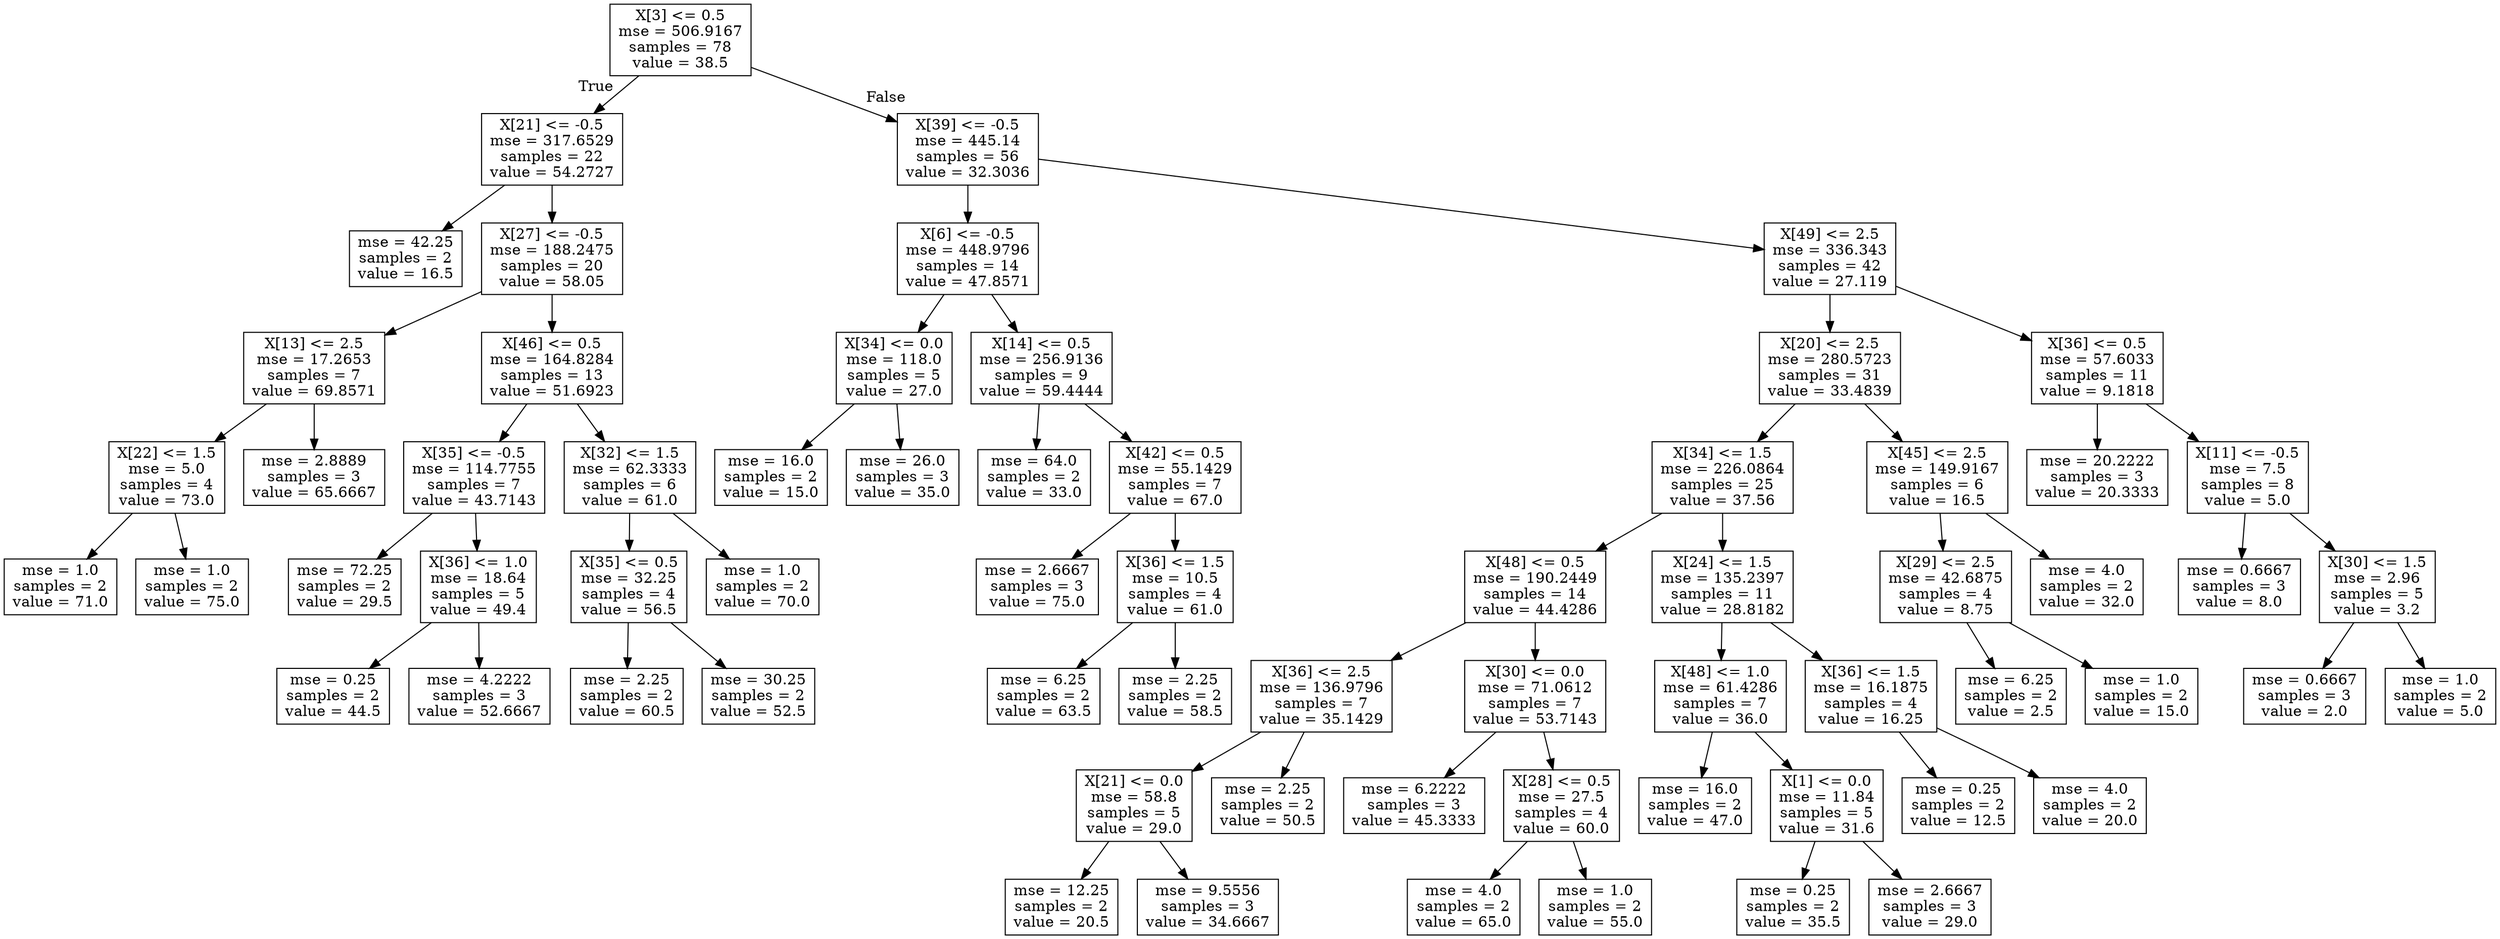 digraph Tree {
node [shape=box] ;
0 [label="X[3] <= 0.5\nmse = 506.9167\nsamples = 78\nvalue = 38.5"] ;
1 [label="X[21] <= -0.5\nmse = 317.6529\nsamples = 22\nvalue = 54.2727"] ;
0 -> 1 [labeldistance=2.5, labelangle=45, headlabel="True"] ;
2 [label="mse = 42.25\nsamples = 2\nvalue = 16.5"] ;
1 -> 2 ;
3 [label="X[27] <= -0.5\nmse = 188.2475\nsamples = 20\nvalue = 58.05"] ;
1 -> 3 ;
4 [label="X[13] <= 2.5\nmse = 17.2653\nsamples = 7\nvalue = 69.8571"] ;
3 -> 4 ;
5 [label="X[22] <= 1.5\nmse = 5.0\nsamples = 4\nvalue = 73.0"] ;
4 -> 5 ;
6 [label="mse = 1.0\nsamples = 2\nvalue = 71.0"] ;
5 -> 6 ;
7 [label="mse = 1.0\nsamples = 2\nvalue = 75.0"] ;
5 -> 7 ;
8 [label="mse = 2.8889\nsamples = 3\nvalue = 65.6667"] ;
4 -> 8 ;
9 [label="X[46] <= 0.5\nmse = 164.8284\nsamples = 13\nvalue = 51.6923"] ;
3 -> 9 ;
10 [label="X[35] <= -0.5\nmse = 114.7755\nsamples = 7\nvalue = 43.7143"] ;
9 -> 10 ;
11 [label="mse = 72.25\nsamples = 2\nvalue = 29.5"] ;
10 -> 11 ;
12 [label="X[36] <= 1.0\nmse = 18.64\nsamples = 5\nvalue = 49.4"] ;
10 -> 12 ;
13 [label="mse = 0.25\nsamples = 2\nvalue = 44.5"] ;
12 -> 13 ;
14 [label="mse = 4.2222\nsamples = 3\nvalue = 52.6667"] ;
12 -> 14 ;
15 [label="X[32] <= 1.5\nmse = 62.3333\nsamples = 6\nvalue = 61.0"] ;
9 -> 15 ;
16 [label="X[35] <= 0.5\nmse = 32.25\nsamples = 4\nvalue = 56.5"] ;
15 -> 16 ;
17 [label="mse = 2.25\nsamples = 2\nvalue = 60.5"] ;
16 -> 17 ;
18 [label="mse = 30.25\nsamples = 2\nvalue = 52.5"] ;
16 -> 18 ;
19 [label="mse = 1.0\nsamples = 2\nvalue = 70.0"] ;
15 -> 19 ;
20 [label="X[39] <= -0.5\nmse = 445.14\nsamples = 56\nvalue = 32.3036"] ;
0 -> 20 [labeldistance=2.5, labelangle=-45, headlabel="False"] ;
21 [label="X[6] <= -0.5\nmse = 448.9796\nsamples = 14\nvalue = 47.8571"] ;
20 -> 21 ;
22 [label="X[34] <= 0.0\nmse = 118.0\nsamples = 5\nvalue = 27.0"] ;
21 -> 22 ;
23 [label="mse = 16.0\nsamples = 2\nvalue = 15.0"] ;
22 -> 23 ;
24 [label="mse = 26.0\nsamples = 3\nvalue = 35.0"] ;
22 -> 24 ;
25 [label="X[14] <= 0.5\nmse = 256.9136\nsamples = 9\nvalue = 59.4444"] ;
21 -> 25 ;
26 [label="mse = 64.0\nsamples = 2\nvalue = 33.0"] ;
25 -> 26 ;
27 [label="X[42] <= 0.5\nmse = 55.1429\nsamples = 7\nvalue = 67.0"] ;
25 -> 27 ;
28 [label="mse = 2.6667\nsamples = 3\nvalue = 75.0"] ;
27 -> 28 ;
29 [label="X[36] <= 1.5\nmse = 10.5\nsamples = 4\nvalue = 61.0"] ;
27 -> 29 ;
30 [label="mse = 6.25\nsamples = 2\nvalue = 63.5"] ;
29 -> 30 ;
31 [label="mse = 2.25\nsamples = 2\nvalue = 58.5"] ;
29 -> 31 ;
32 [label="X[49] <= 2.5\nmse = 336.343\nsamples = 42\nvalue = 27.119"] ;
20 -> 32 ;
33 [label="X[20] <= 2.5\nmse = 280.5723\nsamples = 31\nvalue = 33.4839"] ;
32 -> 33 ;
34 [label="X[34] <= 1.5\nmse = 226.0864\nsamples = 25\nvalue = 37.56"] ;
33 -> 34 ;
35 [label="X[48] <= 0.5\nmse = 190.2449\nsamples = 14\nvalue = 44.4286"] ;
34 -> 35 ;
36 [label="X[36] <= 2.5\nmse = 136.9796\nsamples = 7\nvalue = 35.1429"] ;
35 -> 36 ;
37 [label="X[21] <= 0.0\nmse = 58.8\nsamples = 5\nvalue = 29.0"] ;
36 -> 37 ;
38 [label="mse = 12.25\nsamples = 2\nvalue = 20.5"] ;
37 -> 38 ;
39 [label="mse = 9.5556\nsamples = 3\nvalue = 34.6667"] ;
37 -> 39 ;
40 [label="mse = 2.25\nsamples = 2\nvalue = 50.5"] ;
36 -> 40 ;
41 [label="X[30] <= 0.0\nmse = 71.0612\nsamples = 7\nvalue = 53.7143"] ;
35 -> 41 ;
42 [label="mse = 6.2222\nsamples = 3\nvalue = 45.3333"] ;
41 -> 42 ;
43 [label="X[28] <= 0.5\nmse = 27.5\nsamples = 4\nvalue = 60.0"] ;
41 -> 43 ;
44 [label="mse = 4.0\nsamples = 2\nvalue = 65.0"] ;
43 -> 44 ;
45 [label="mse = 1.0\nsamples = 2\nvalue = 55.0"] ;
43 -> 45 ;
46 [label="X[24] <= 1.5\nmse = 135.2397\nsamples = 11\nvalue = 28.8182"] ;
34 -> 46 ;
47 [label="X[48] <= 1.0\nmse = 61.4286\nsamples = 7\nvalue = 36.0"] ;
46 -> 47 ;
48 [label="mse = 16.0\nsamples = 2\nvalue = 47.0"] ;
47 -> 48 ;
49 [label="X[1] <= 0.0\nmse = 11.84\nsamples = 5\nvalue = 31.6"] ;
47 -> 49 ;
50 [label="mse = 0.25\nsamples = 2\nvalue = 35.5"] ;
49 -> 50 ;
51 [label="mse = 2.6667\nsamples = 3\nvalue = 29.0"] ;
49 -> 51 ;
52 [label="X[36] <= 1.5\nmse = 16.1875\nsamples = 4\nvalue = 16.25"] ;
46 -> 52 ;
53 [label="mse = 0.25\nsamples = 2\nvalue = 12.5"] ;
52 -> 53 ;
54 [label="mse = 4.0\nsamples = 2\nvalue = 20.0"] ;
52 -> 54 ;
55 [label="X[45] <= 2.5\nmse = 149.9167\nsamples = 6\nvalue = 16.5"] ;
33 -> 55 ;
56 [label="X[29] <= 2.5\nmse = 42.6875\nsamples = 4\nvalue = 8.75"] ;
55 -> 56 ;
57 [label="mse = 6.25\nsamples = 2\nvalue = 2.5"] ;
56 -> 57 ;
58 [label="mse = 1.0\nsamples = 2\nvalue = 15.0"] ;
56 -> 58 ;
59 [label="mse = 4.0\nsamples = 2\nvalue = 32.0"] ;
55 -> 59 ;
60 [label="X[36] <= 0.5\nmse = 57.6033\nsamples = 11\nvalue = 9.1818"] ;
32 -> 60 ;
61 [label="mse = 20.2222\nsamples = 3\nvalue = 20.3333"] ;
60 -> 61 ;
62 [label="X[11] <= -0.5\nmse = 7.5\nsamples = 8\nvalue = 5.0"] ;
60 -> 62 ;
63 [label="mse = 0.6667\nsamples = 3\nvalue = 8.0"] ;
62 -> 63 ;
64 [label="X[30] <= 1.5\nmse = 2.96\nsamples = 5\nvalue = 3.2"] ;
62 -> 64 ;
65 [label="mse = 0.6667\nsamples = 3\nvalue = 2.0"] ;
64 -> 65 ;
66 [label="mse = 1.0\nsamples = 2\nvalue = 5.0"] ;
64 -> 66 ;
}